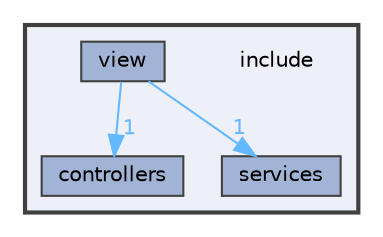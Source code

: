 digraph "include"
{
 // LATEX_PDF_SIZE
  bgcolor="transparent";
  edge [fontname=Helvetica,fontsize=10,labelfontname=Helvetica,labelfontsize=10];
  node [fontname=Helvetica,fontsize=10,shape=box,height=0.2,width=0.4];
  compound=true
  subgraph clusterdir_d44c64559bbebec7f509842c48db8b23 {
    graph [ bgcolor="#edf0f7", pencolor="grey25", label="", fontname=Helvetica,fontsize=10 style="filled,bold", URL="dir_d44c64559bbebec7f509842c48db8b23.html",tooltip=""]
    dir_d44c64559bbebec7f509842c48db8b23 [shape=plaintext, label="include"];
  dir_dea71a51519bb9f37f984497651ee8e6 [label="controllers", fillcolor="#a2b4d6", color="grey25", style="filled", URL="dir_dea71a51519bb9f37f984497651ee8e6.html",tooltip=""];
  dir_8e7f98560e81747745b578423924064a [label="services", fillcolor="#a2b4d6", color="grey25", style="filled", URL="dir_8e7f98560e81747745b578423924064a.html",tooltip=""];
  dir_d03cbfd2f64df20252359f4b8046046f [label="view", fillcolor="#a2b4d6", color="grey25", style="filled", URL="dir_d03cbfd2f64df20252359f4b8046046f.html",tooltip=""];
  }
  dir_d03cbfd2f64df20252359f4b8046046f->dir_8e7f98560e81747745b578423924064a [headlabel="1", labeldistance=1.5 headhref="dir_000005_000004.html" href="dir_000005_000004.html" color="steelblue1" fontcolor="steelblue1"];
  dir_d03cbfd2f64df20252359f4b8046046f->dir_dea71a51519bb9f37f984497651ee8e6 [headlabel="1", labeldistance=1.5 headhref="dir_000005_000001.html" href="dir_000005_000001.html" color="steelblue1" fontcolor="steelblue1"];
}
